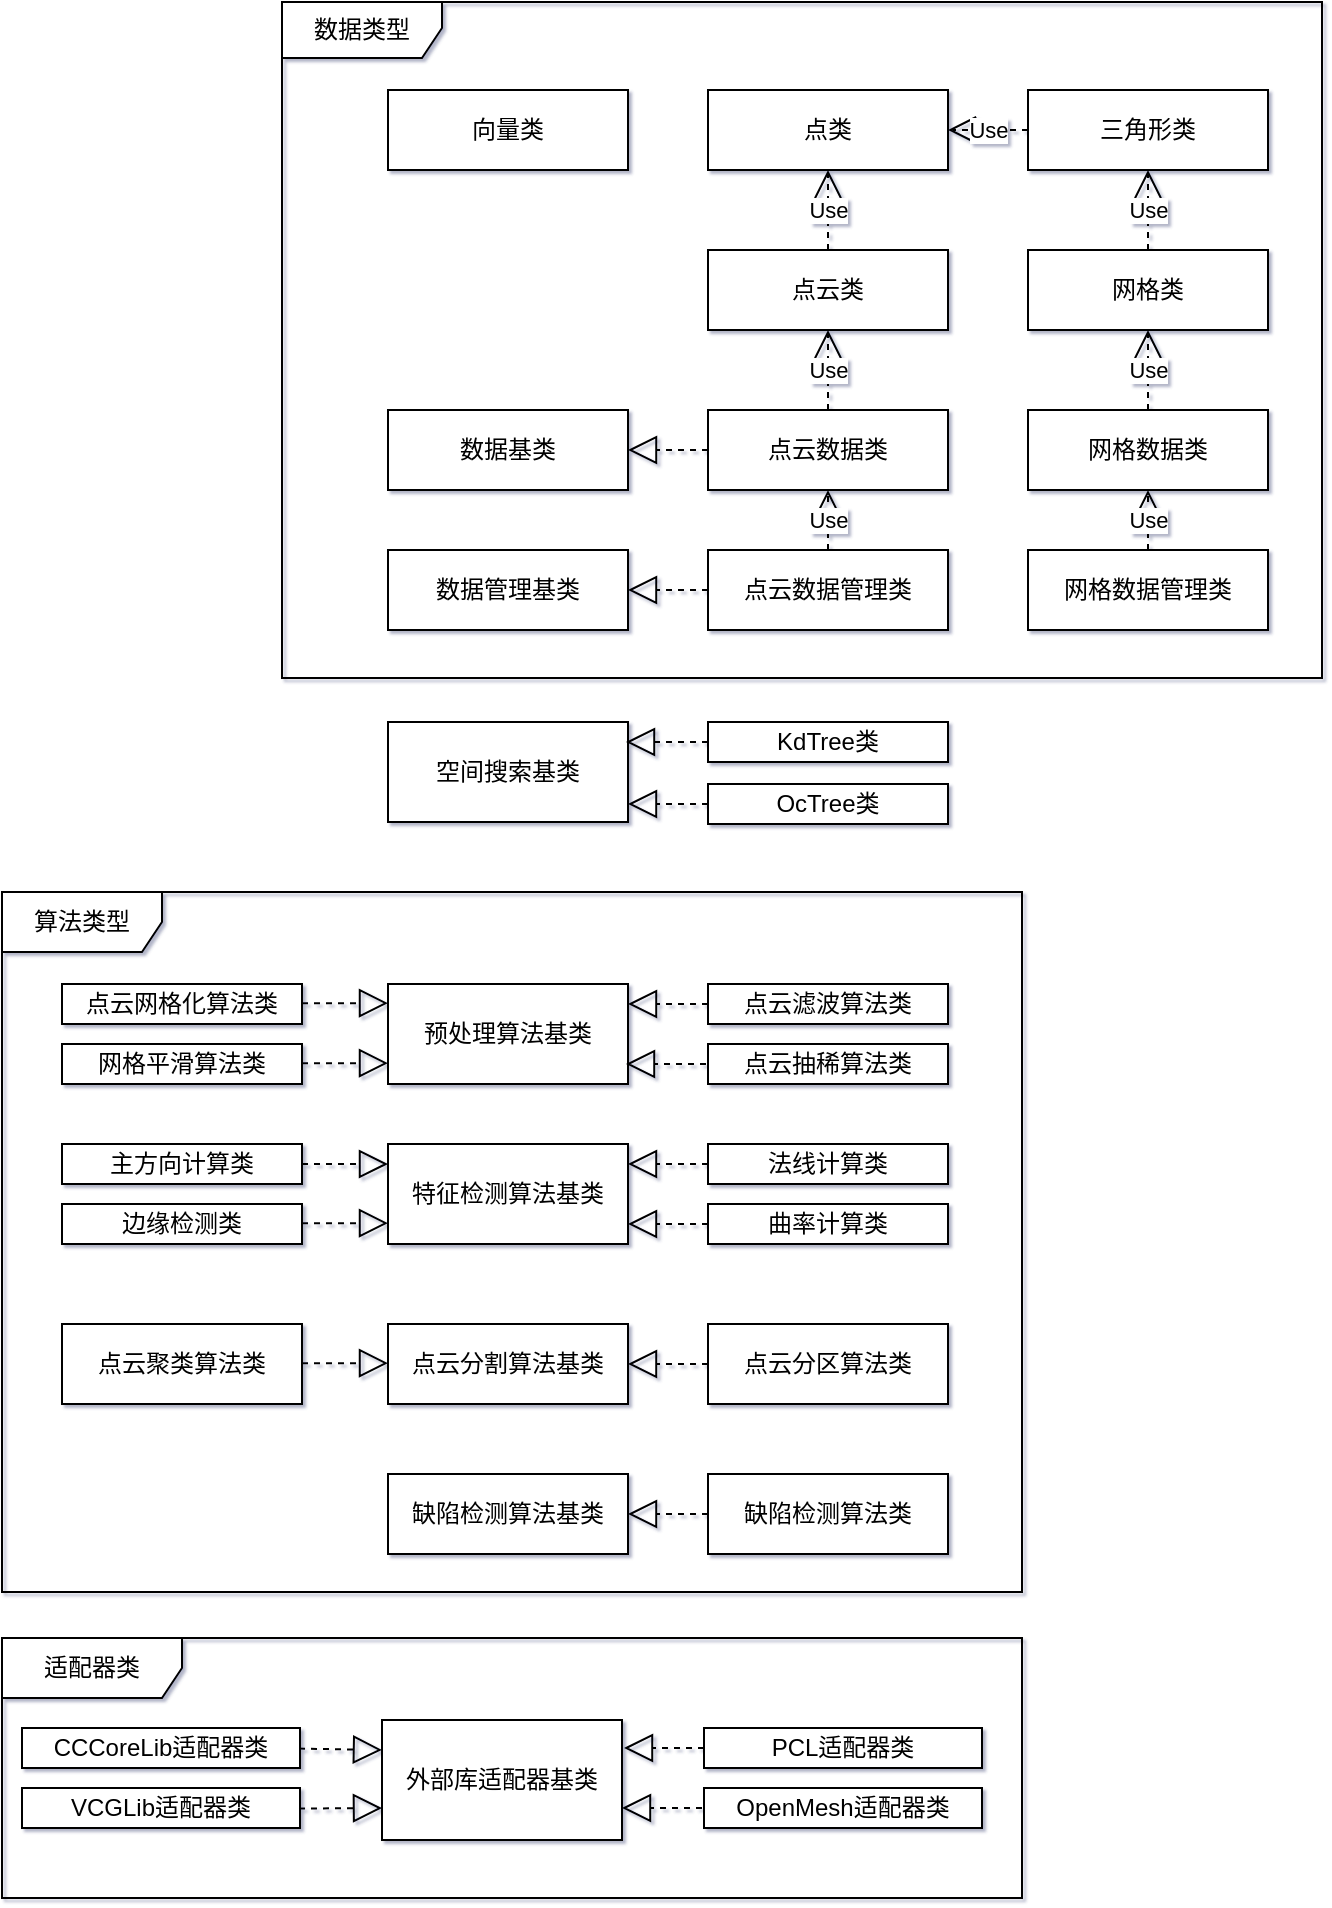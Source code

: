 <mxfile version="26.0.7">
  <diagram name="第 1 页" id="uARH736vWw_qrWtCbUs6">
    <mxGraphModel dx="1035" dy="521" grid="1" gridSize="10" guides="1" tooltips="1" connect="1" arrows="1" fold="1" page="1" pageScale="1" pageWidth="1654" pageHeight="2336" math="0" shadow="1">
      <root>
        <mxCell id="0" />
        <mxCell id="1" parent="0" />
        <mxCell id="TkaoiMYruR-OZeZLr6xF-1" value="点类" style="rounded=0;whiteSpace=wrap;html=1;" vertex="1" parent="1">
          <mxGeometry x="523" y="86" width="120" height="40" as="geometry" />
        </mxCell>
        <mxCell id="TkaoiMYruR-OZeZLr6xF-2" value="点云类" style="rounded=0;whiteSpace=wrap;html=1;" vertex="1" parent="1">
          <mxGeometry x="523" y="166" width="120" height="40" as="geometry" />
        </mxCell>
        <mxCell id="TkaoiMYruR-OZeZLr6xF-3" value="点云数据管理类" style="rounded=0;whiteSpace=wrap;html=1;" vertex="1" parent="1">
          <mxGeometry x="523" y="316" width="120" height="40" as="geometry" />
        </mxCell>
        <mxCell id="TkaoiMYruR-OZeZLr6xF-5" value="网格类" style="rounded=0;whiteSpace=wrap;html=1;" vertex="1" parent="1">
          <mxGeometry x="683" y="166" width="120" height="40" as="geometry" />
        </mxCell>
        <mxCell id="TkaoiMYruR-OZeZLr6xF-4" value="三角形类" style="rounded=0;whiteSpace=wrap;html=1;" vertex="1" parent="1">
          <mxGeometry x="683" y="86" width="120" height="40" as="geometry" />
        </mxCell>
        <mxCell id="TkaoiMYruR-OZeZLr6xF-6" value="网格数据管理类" style="rounded=0;whiteSpace=wrap;html=1;" vertex="1" parent="1">
          <mxGeometry x="683" y="316" width="120" height="40" as="geometry" />
        </mxCell>
        <mxCell id="TkaoiMYruR-OZeZLr6xF-7" value="数据管理基类" style="rounded=0;whiteSpace=wrap;html=1;" vertex="1" parent="1">
          <mxGeometry x="363" y="316" width="120" height="40" as="geometry" />
        </mxCell>
        <mxCell id="TkaoiMYruR-OZeZLr6xF-8" value="KdTree类" style="rounded=0;whiteSpace=wrap;html=1;" vertex="1" parent="1">
          <mxGeometry x="523" y="402" width="120" height="20" as="geometry" />
        </mxCell>
        <mxCell id="TkaoiMYruR-OZeZLr6xF-9" value="OcTree类" style="rounded=0;whiteSpace=wrap;html=1;" vertex="1" parent="1">
          <mxGeometry x="523" y="433" width="120" height="20" as="geometry" />
        </mxCell>
        <mxCell id="TkaoiMYruR-OZeZLr6xF-10" value="空间搜索基类" style="rounded=0;whiteSpace=wrap;html=1;" vertex="1" parent="1">
          <mxGeometry x="363" y="402" width="120" height="50" as="geometry" />
        </mxCell>
        <mxCell id="TkaoiMYruR-OZeZLr6xF-11" value="点云数据类" style="rounded=0;whiteSpace=wrap;html=1;" vertex="1" parent="1">
          <mxGeometry x="523" y="246" width="120" height="40" as="geometry" />
        </mxCell>
        <mxCell id="TkaoiMYruR-OZeZLr6xF-12" value="网格数据类" style="rounded=0;whiteSpace=wrap;html=1;" vertex="1" parent="1">
          <mxGeometry x="683" y="246" width="120" height="40" as="geometry" />
        </mxCell>
        <mxCell id="TkaoiMYruR-OZeZLr6xF-13" value="数据基类" style="rounded=0;whiteSpace=wrap;html=1;" vertex="1" parent="1">
          <mxGeometry x="363" y="246" width="120" height="40" as="geometry" />
        </mxCell>
        <mxCell id="TkaoiMYruR-OZeZLr6xF-16" value="预处理算法基类" style="rounded=0;whiteSpace=wrap;html=1;" vertex="1" parent="1">
          <mxGeometry x="363" y="533" width="120" height="50" as="geometry" />
        </mxCell>
        <mxCell id="TkaoiMYruR-OZeZLr6xF-17" value="点云滤波算法类" style="rounded=0;whiteSpace=wrap;html=1;" vertex="1" parent="1">
          <mxGeometry x="523" y="533" width="120" height="20" as="geometry" />
        </mxCell>
        <mxCell id="TkaoiMYruR-OZeZLr6xF-18" value="点云抽稀算法类" style="rounded=0;whiteSpace=wrap;html=1;" vertex="1" parent="1">
          <mxGeometry x="523" y="563" width="120" height="20" as="geometry" />
        </mxCell>
        <mxCell id="TkaoiMYruR-OZeZLr6xF-19" value="点云网格化算法类" style="rounded=0;whiteSpace=wrap;html=1;" vertex="1" parent="1">
          <mxGeometry x="200" y="533" width="120" height="20" as="geometry" />
        </mxCell>
        <mxCell id="TkaoiMYruR-OZeZLr6xF-20" value="网格平滑算法类" style="rounded=0;whiteSpace=wrap;html=1;" vertex="1" parent="1">
          <mxGeometry x="200" y="563" width="120" height="20" as="geometry" />
        </mxCell>
        <mxCell id="TkaoiMYruR-OZeZLr6xF-21" value="特征检测算法基类" style="rounded=0;whiteSpace=wrap;html=1;" vertex="1" parent="1">
          <mxGeometry x="363" y="613" width="120" height="50" as="geometry" />
        </mxCell>
        <mxCell id="TkaoiMYruR-OZeZLr6xF-27" value="向量类" style="rounded=0;whiteSpace=wrap;html=1;" vertex="1" parent="1">
          <mxGeometry x="363" y="86" width="120" height="40" as="geometry" />
        </mxCell>
        <mxCell id="TkaoiMYruR-OZeZLr6xF-28" value="法线计算类" style="rounded=0;whiteSpace=wrap;html=1;" vertex="1" parent="1">
          <mxGeometry x="523" y="613" width="120" height="20" as="geometry" />
        </mxCell>
        <mxCell id="TkaoiMYruR-OZeZLr6xF-29" value="曲率计算类" style="rounded=0;whiteSpace=wrap;html=1;" vertex="1" parent="1">
          <mxGeometry x="523" y="643" width="120" height="20" as="geometry" />
        </mxCell>
        <mxCell id="TkaoiMYruR-OZeZLr6xF-30" value="边缘检测类" style="rounded=0;whiteSpace=wrap;html=1;" vertex="1" parent="1">
          <mxGeometry x="200" y="643" width="120" height="20" as="geometry" />
        </mxCell>
        <mxCell id="TkaoiMYruR-OZeZLr6xF-31" value="主方向计算类" style="rounded=0;whiteSpace=wrap;html=1;" vertex="1" parent="1">
          <mxGeometry x="200" y="613" width="120" height="20" as="geometry" />
        </mxCell>
        <mxCell id="TkaoiMYruR-OZeZLr6xF-32" value="点云分割算法基类" style="rounded=0;whiteSpace=wrap;html=1;" vertex="1" parent="1">
          <mxGeometry x="363" y="703" width="120" height="40" as="geometry" />
        </mxCell>
        <mxCell id="TkaoiMYruR-OZeZLr6xF-33" value="点云分区算法类" style="rounded=0;whiteSpace=wrap;html=1;" vertex="1" parent="1">
          <mxGeometry x="523" y="703" width="120" height="40" as="geometry" />
        </mxCell>
        <mxCell id="TkaoiMYruR-OZeZLr6xF-34" value="点云聚类算法类" style="rounded=0;whiteSpace=wrap;html=1;" vertex="1" parent="1">
          <mxGeometry x="200" y="703" width="120" height="40" as="geometry" />
        </mxCell>
        <mxCell id="TkaoiMYruR-OZeZLr6xF-35" value="缺陷检测算法基类" style="rounded=0;whiteSpace=wrap;html=1;" vertex="1" parent="1">
          <mxGeometry x="363" y="778" width="120" height="40" as="geometry" />
        </mxCell>
        <mxCell id="TkaoiMYruR-OZeZLr6xF-36" value="缺陷检测算法类" style="rounded=0;whiteSpace=wrap;html=1;" vertex="1" parent="1">
          <mxGeometry x="523" y="778" width="120" height="40" as="geometry" />
        </mxCell>
        <mxCell id="TkaoiMYruR-OZeZLr6xF-39" value="Use" style="endArrow=open;endSize=12;dashed=1;html=1;rounded=0;entryX=0.5;entryY=1;entryDx=0;entryDy=0;exitX=0.5;exitY=0;exitDx=0;exitDy=0;" edge="1" parent="1" source="TkaoiMYruR-OZeZLr6xF-2" target="TkaoiMYruR-OZeZLr6xF-1">
          <mxGeometry width="160" relative="1" as="geometry">
            <mxPoint x="633" y="206" as="sourcePoint" />
            <mxPoint x="793" y="206" as="targetPoint" />
          </mxGeometry>
        </mxCell>
        <mxCell id="TkaoiMYruR-OZeZLr6xF-40" value="Use" style="endArrow=open;endSize=12;dashed=1;html=1;rounded=0;entryX=0.5;entryY=1;entryDx=0;entryDy=0;exitX=0.5;exitY=0;exitDx=0;exitDy=0;" edge="1" parent="1" source="TkaoiMYruR-OZeZLr6xF-5" target="TkaoiMYruR-OZeZLr6xF-4">
          <mxGeometry width="160" relative="1" as="geometry">
            <mxPoint x="593" y="176" as="sourcePoint" />
            <mxPoint x="593" y="136" as="targetPoint" />
          </mxGeometry>
        </mxCell>
        <mxCell id="TkaoiMYruR-OZeZLr6xF-42" value="Use" style="endArrow=open;endSize=12;dashed=1;html=1;rounded=0;entryX=1;entryY=0.5;entryDx=0;entryDy=0;exitX=0;exitY=0.5;exitDx=0;exitDy=0;" edge="1" parent="1" source="TkaoiMYruR-OZeZLr6xF-4" target="TkaoiMYruR-OZeZLr6xF-1">
          <mxGeometry width="160" relative="1" as="geometry">
            <mxPoint x="753" y="176" as="sourcePoint" />
            <mxPoint x="753" y="136" as="targetPoint" />
          </mxGeometry>
        </mxCell>
        <mxCell id="TkaoiMYruR-OZeZLr6xF-43" value="Use" style="endArrow=open;endSize=12;dashed=1;html=1;rounded=0;exitX=0.5;exitY=0;exitDx=0;exitDy=0;" edge="1" parent="1" source="TkaoiMYruR-OZeZLr6xF-11">
          <mxGeometry width="160" relative="1" as="geometry">
            <mxPoint x="593" y="176" as="sourcePoint" />
            <mxPoint x="583" y="206" as="targetPoint" />
          </mxGeometry>
        </mxCell>
        <mxCell id="TkaoiMYruR-OZeZLr6xF-44" value="Use" style="endArrow=open;endSize=12;dashed=1;html=1;rounded=0;exitX=0.5;exitY=0;exitDx=0;exitDy=0;entryX=0.5;entryY=1;entryDx=0;entryDy=0;" edge="1" parent="1" source="TkaoiMYruR-OZeZLr6xF-12" target="TkaoiMYruR-OZeZLr6xF-5">
          <mxGeometry width="160" relative="1" as="geometry">
            <mxPoint x="593" y="256" as="sourcePoint" />
            <mxPoint x="593" y="216" as="targetPoint" />
          </mxGeometry>
        </mxCell>
        <mxCell id="TkaoiMYruR-OZeZLr6xF-45" value="" style="endArrow=block;dashed=1;endFill=0;endSize=12;html=1;rounded=0;exitX=0;exitY=0.5;exitDx=0;exitDy=0;entryX=1;entryY=0.5;entryDx=0;entryDy=0;" edge="1" parent="1" source="TkaoiMYruR-OZeZLr6xF-11" target="TkaoiMYruR-OZeZLr6xF-13">
          <mxGeometry width="160" relative="1" as="geometry">
            <mxPoint x="633" y="306" as="sourcePoint" />
            <mxPoint x="793" y="306" as="targetPoint" />
          </mxGeometry>
        </mxCell>
        <mxCell id="TkaoiMYruR-OZeZLr6xF-46" value="Use" style="endArrow=open;endSize=12;dashed=1;html=1;rounded=0;exitX=0.5;exitY=0;exitDx=0;exitDy=0;" edge="1" parent="1" source="TkaoiMYruR-OZeZLr6xF-3">
          <mxGeometry width="160" relative="1" as="geometry">
            <mxPoint x="593" y="246" as="sourcePoint" />
            <mxPoint x="583" y="286" as="targetPoint" />
          </mxGeometry>
        </mxCell>
        <mxCell id="TkaoiMYruR-OZeZLr6xF-47" value="Use" style="endArrow=open;endSize=12;dashed=1;html=1;rounded=0;entryX=0.5;entryY=1;entryDx=0;entryDy=0;exitX=0.5;exitY=0;exitDx=0;exitDy=0;" edge="1" parent="1" source="TkaoiMYruR-OZeZLr6xF-6" target="TkaoiMYruR-OZeZLr6xF-12">
          <mxGeometry width="160" relative="1" as="geometry">
            <mxPoint x="743" y="306" as="sourcePoint" />
            <mxPoint x="753" y="206" as="targetPoint" />
          </mxGeometry>
        </mxCell>
        <mxCell id="TkaoiMYruR-OZeZLr6xF-48" value="" style="endArrow=block;dashed=1;endFill=0;endSize=12;html=1;rounded=0;exitX=0;exitY=0.5;exitDx=0;exitDy=0;entryX=1;entryY=0.5;entryDx=0;entryDy=0;" edge="1" parent="1" source="TkaoiMYruR-OZeZLr6xF-3" target="TkaoiMYruR-OZeZLr6xF-7">
          <mxGeometry width="160" relative="1" as="geometry">
            <mxPoint x="533" y="266" as="sourcePoint" />
            <mxPoint x="493" y="266" as="targetPoint" />
          </mxGeometry>
        </mxCell>
        <mxCell id="TkaoiMYruR-OZeZLr6xF-53" value="" style="endArrow=block;dashed=1;endFill=0;endSize=12;html=1;rounded=0;exitX=0;exitY=0.5;exitDx=0;exitDy=0;" edge="1" parent="1" source="TkaoiMYruR-OZeZLr6xF-8">
          <mxGeometry width="160" relative="1" as="geometry">
            <mxPoint x="533" y="352" as="sourcePoint" />
            <mxPoint x="482" y="412" as="targetPoint" />
          </mxGeometry>
        </mxCell>
        <mxCell id="TkaoiMYruR-OZeZLr6xF-54" value="" style="endArrow=block;dashed=1;endFill=0;endSize=12;html=1;rounded=0;exitX=0;exitY=0.5;exitDx=0;exitDy=0;" edge="1" parent="1" source="TkaoiMYruR-OZeZLr6xF-17">
          <mxGeometry width="160" relative="1" as="geometry">
            <mxPoint x="533" y="483" as="sourcePoint" />
            <mxPoint x="483" y="543" as="targetPoint" />
          </mxGeometry>
        </mxCell>
        <mxCell id="TkaoiMYruR-OZeZLr6xF-55" value="" style="endArrow=block;dashed=1;endFill=0;endSize=12;html=1;rounded=0;exitX=0;exitY=0.5;exitDx=0;exitDy=0;" edge="1" parent="1" source="TkaoiMYruR-OZeZLr6xF-28">
          <mxGeometry width="160" relative="1" as="geometry">
            <mxPoint x="533" y="563" as="sourcePoint" />
            <mxPoint x="483" y="623" as="targetPoint" />
          </mxGeometry>
        </mxCell>
        <mxCell id="TkaoiMYruR-OZeZLr6xF-56" value="" style="endArrow=block;dashed=1;endFill=0;endSize=12;html=1;rounded=0;exitX=0;exitY=0.5;exitDx=0;exitDy=0;entryX=1;entryY=0.5;entryDx=0;entryDy=0;" edge="1" parent="1" source="TkaoiMYruR-OZeZLr6xF-33" target="TkaoiMYruR-OZeZLr6xF-32">
          <mxGeometry width="160" relative="1" as="geometry">
            <mxPoint x="533" y="658" as="sourcePoint" />
            <mxPoint x="493" y="658" as="targetPoint" />
          </mxGeometry>
        </mxCell>
        <mxCell id="TkaoiMYruR-OZeZLr6xF-57" value="" style="endArrow=block;dashed=1;endFill=0;endSize=12;html=1;rounded=0;exitX=0;exitY=0.5;exitDx=0;exitDy=0;entryX=1;entryY=0.5;entryDx=0;entryDy=0;" edge="1" parent="1" source="TkaoiMYruR-OZeZLr6xF-36" target="TkaoiMYruR-OZeZLr6xF-35">
          <mxGeometry width="160" relative="1" as="geometry">
            <mxPoint x="533" y="733" as="sourcePoint" />
            <mxPoint x="493" y="733" as="targetPoint" />
          </mxGeometry>
        </mxCell>
        <mxCell id="TkaoiMYruR-OZeZLr6xF-60" value="" style="endArrow=block;dashed=1;endFill=0;endSize=12;html=1;rounded=0;exitX=0;exitY=0.5;exitDx=0;exitDy=0;" edge="1" parent="1" source="TkaoiMYruR-OZeZLr6xF-9">
          <mxGeometry width="160" relative="1" as="geometry">
            <mxPoint x="533" y="423" as="sourcePoint" />
            <mxPoint x="483" y="443" as="targetPoint" />
          </mxGeometry>
        </mxCell>
        <mxCell id="TkaoiMYruR-OZeZLr6xF-61" value="" style="endArrow=block;dashed=1;endFill=0;endSize=12;html=1;rounded=0;exitX=0;exitY=0.5;exitDx=0;exitDy=0;" edge="1" parent="1" source="TkaoiMYruR-OZeZLr6xF-29">
          <mxGeometry width="160" relative="1" as="geometry">
            <mxPoint x="533" y="633" as="sourcePoint" />
            <mxPoint x="483" y="653" as="targetPoint" />
          </mxGeometry>
        </mxCell>
        <mxCell id="TkaoiMYruR-OZeZLr6xF-62" value="" style="endArrow=block;dashed=1;endFill=0;endSize=12;html=1;rounded=0;" edge="1" parent="1">
          <mxGeometry width="160" relative="1" as="geometry">
            <mxPoint x="522" y="573" as="sourcePoint" />
            <mxPoint x="482" y="573" as="targetPoint" />
          </mxGeometry>
        </mxCell>
        <mxCell id="TkaoiMYruR-OZeZLr6xF-65" value="" style="endArrow=block;dashed=1;endFill=0;endSize=12;html=1;rounded=0;exitX=1;exitY=0.5;exitDx=0;exitDy=0;" edge="1" parent="1" source="TkaoiMYruR-OZeZLr6xF-31">
          <mxGeometry width="160" relative="1" as="geometry">
            <mxPoint x="500" y="603" as="sourcePoint" />
            <mxPoint x="363" y="623" as="targetPoint" />
          </mxGeometry>
        </mxCell>
        <mxCell id="TkaoiMYruR-OZeZLr6xF-67" value="" style="endArrow=block;dashed=1;endFill=0;endSize=12;html=1;rounded=0;exitX=1;exitY=0.5;exitDx=0;exitDy=0;" edge="1" parent="1">
          <mxGeometry width="160" relative="1" as="geometry">
            <mxPoint x="320" y="722.58" as="sourcePoint" />
            <mxPoint x="363" y="722.58" as="targetPoint" />
          </mxGeometry>
        </mxCell>
        <mxCell id="TkaoiMYruR-OZeZLr6xF-68" value="" style="endArrow=block;dashed=1;endFill=0;endSize=12;html=1;rounded=0;exitX=1;exitY=0.5;exitDx=0;exitDy=0;" edge="1" parent="1">
          <mxGeometry width="160" relative="1" as="geometry">
            <mxPoint x="320" y="652.58" as="sourcePoint" />
            <mxPoint x="363" y="652.58" as="targetPoint" />
          </mxGeometry>
        </mxCell>
        <mxCell id="TkaoiMYruR-OZeZLr6xF-69" value="" style="endArrow=block;dashed=1;endFill=0;endSize=12;html=1;rounded=0;exitX=1;exitY=0.5;exitDx=0;exitDy=0;" edge="1" parent="1">
          <mxGeometry width="160" relative="1" as="geometry">
            <mxPoint x="320" y="572.58" as="sourcePoint" />
            <mxPoint x="363" y="572.58" as="targetPoint" />
          </mxGeometry>
        </mxCell>
        <mxCell id="TkaoiMYruR-OZeZLr6xF-70" value="" style="endArrow=block;dashed=1;endFill=0;endSize=12;html=1;rounded=0;exitX=1;exitY=0.5;exitDx=0;exitDy=0;" edge="1" parent="1">
          <mxGeometry width="160" relative="1" as="geometry">
            <mxPoint x="320" y="542.58" as="sourcePoint" />
            <mxPoint x="363" y="542.58" as="targetPoint" />
          </mxGeometry>
        </mxCell>
        <mxCell id="TkaoiMYruR-OZeZLr6xF-74" value="数据类型" style="shape=umlFrame;whiteSpace=wrap;html=1;pointerEvents=0;width=80;height=28;" vertex="1" parent="1">
          <mxGeometry x="310" y="42" width="520" height="338" as="geometry" />
        </mxCell>
        <mxCell id="TkaoiMYruR-OZeZLr6xF-76" value="算法类型" style="shape=umlFrame;whiteSpace=wrap;html=1;pointerEvents=0;width=80;height=30;" vertex="1" parent="1">
          <mxGeometry x="170" y="487" width="510" height="350" as="geometry" />
        </mxCell>
        <mxCell id="TkaoiMYruR-OZeZLr6xF-77" value="外部库适配器基类" style="rounded=0;whiteSpace=wrap;html=1;" vertex="1" parent="1">
          <mxGeometry x="360" y="901" width="120" height="60" as="geometry" />
        </mxCell>
        <mxCell id="TkaoiMYruR-OZeZLr6xF-78" value="PCL适配器类" style="rounded=0;whiteSpace=wrap;html=1;" vertex="1" parent="1">
          <mxGeometry x="521" y="905" width="139" height="20" as="geometry" />
        </mxCell>
        <mxCell id="TkaoiMYruR-OZeZLr6xF-79" value="OpenMesh适配器类" style="rounded=0;whiteSpace=wrap;html=1;" vertex="1" parent="1">
          <mxGeometry x="521" y="935" width="139" height="20" as="geometry" />
        </mxCell>
        <mxCell id="TkaoiMYruR-OZeZLr6xF-80" value="" style="endArrow=block;dashed=1;endFill=0;endSize=12;html=1;rounded=0;exitX=0;exitY=0.5;exitDx=0;exitDy=0;" edge="1" parent="1" source="TkaoiMYruR-OZeZLr6xF-78">
          <mxGeometry width="160" relative="1" as="geometry">
            <mxPoint x="531" y="855" as="sourcePoint" />
            <mxPoint x="481" y="915" as="targetPoint" />
          </mxGeometry>
        </mxCell>
        <mxCell id="TkaoiMYruR-OZeZLr6xF-81" value="" style="endArrow=block;dashed=1;endFill=0;endSize=12;html=1;rounded=0;" edge="1" parent="1">
          <mxGeometry width="160" relative="1" as="geometry">
            <mxPoint x="520" y="945" as="sourcePoint" />
            <mxPoint x="480" y="945" as="targetPoint" />
          </mxGeometry>
        </mxCell>
        <mxCell id="TkaoiMYruR-OZeZLr6xF-82" value="CCCoreLib适配器类" style="rounded=0;whiteSpace=wrap;html=1;" vertex="1" parent="1">
          <mxGeometry x="180" y="905" width="139" height="20" as="geometry" />
        </mxCell>
        <mxCell id="TkaoiMYruR-OZeZLr6xF-83" value="VCGLib适配器类" style="rounded=0;whiteSpace=wrap;html=1;" vertex="1" parent="1">
          <mxGeometry x="180" y="935" width="139" height="20" as="geometry" />
        </mxCell>
        <mxCell id="TkaoiMYruR-OZeZLr6xF-84" value="" style="endArrow=block;dashed=1;endFill=0;endSize=12;html=1;rounded=0;exitX=1;exitY=0.5;exitDx=0;exitDy=0;" edge="1" parent="1">
          <mxGeometry width="160" relative="1" as="geometry">
            <mxPoint x="318.5" y="945.29" as="sourcePoint" />
            <mxPoint x="360" y="945" as="targetPoint" />
          </mxGeometry>
        </mxCell>
        <mxCell id="TkaoiMYruR-OZeZLr6xF-85" value="" style="endArrow=block;dashed=1;endFill=0;endSize=12;html=1;rounded=0;exitX=1;exitY=0.5;exitDx=0;exitDy=0;entryX=0;entryY=0.25;entryDx=0;entryDy=0;" edge="1" parent="1" target="TkaoiMYruR-OZeZLr6xF-77">
          <mxGeometry width="160" relative="1" as="geometry">
            <mxPoint x="318.5" y="915.29" as="sourcePoint" />
            <mxPoint x="361.5" y="915.29" as="targetPoint" />
          </mxGeometry>
        </mxCell>
        <mxCell id="TkaoiMYruR-OZeZLr6xF-86" value="适配器类" style="shape=umlFrame;whiteSpace=wrap;html=1;pointerEvents=0;width=90;height=30;" vertex="1" parent="1">
          <mxGeometry x="170" y="860" width="510" height="130" as="geometry" />
        </mxCell>
      </root>
    </mxGraphModel>
  </diagram>
</mxfile>
